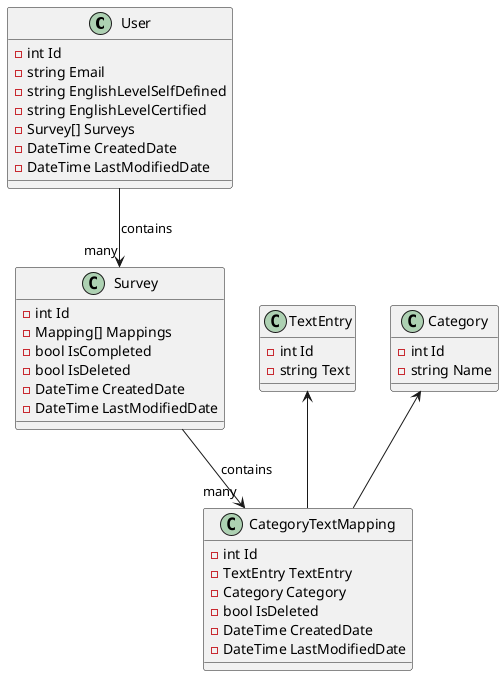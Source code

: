 @startuml DataModel
class User {
   -int Id
   -string Email
   -string EnglishLevelSelfDefined
   -string EnglishLevelCertified
   -Survey[] Surveys
   -DateTime CreatedDate
   -DateTime LastModifiedDate
}

class Survey{
   -int Id
   -Mapping[] Mappings
   -bool IsCompleted
   -bool IsDeleted
   -DateTime CreatedDate
   -DateTime LastModifiedDate
}

class CategoryTextMapping {
   -int Id
   -TextEntry TextEntry
   -Category Category
   -bool IsDeleted
   -DateTime CreatedDate
   -DateTime LastModifiedDate
}

class TextEntry {
   -int Id
   -string Text
}

class Category {
   -int Id
   -string Name
}

User --> "many" Survey : contains
Survey --> "many" CategoryTextMapping : contains
TextEntry <-- CategoryTextMapping
Category <-- CategoryTextMapping
@enduml

